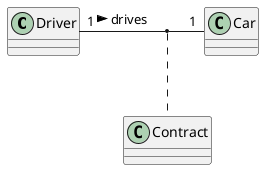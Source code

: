 {
  "sha1": "8g391lklzv9a9qxill12fn2du2i9q2c",
  "insertion": {
    "when": "2024-05-30T20:48:21.414Z",
    "user": "plantuml@gmail.com"
  }
}
@startuml
Driver "1" - "1" Car : drives >
(Driver, Car) .. Contract
@enduml
